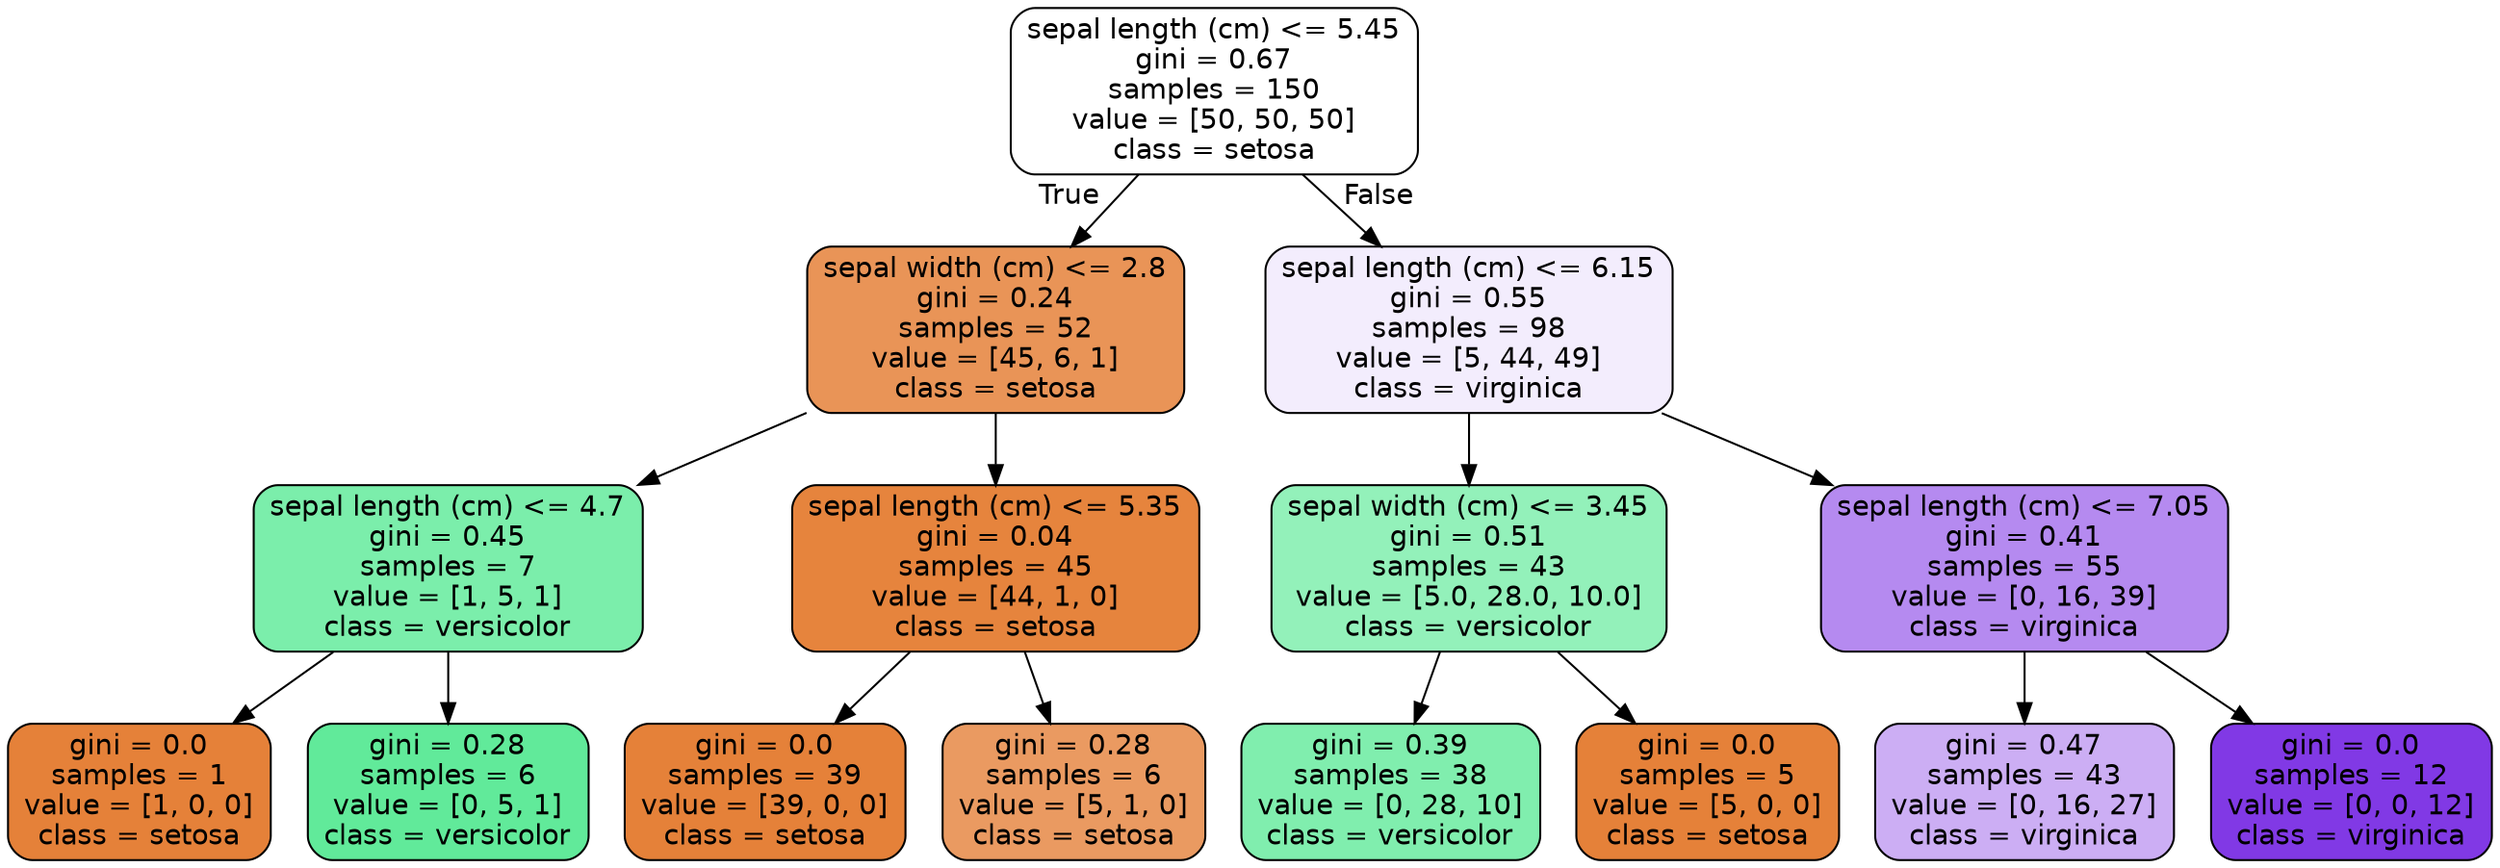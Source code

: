 digraph Tree {
node [shape=box, style="filled, rounded", color="black", fontname="helvetica"] ;
edge [fontname="helvetica"] ;
0 [label="sepal length (cm) <= 5.45\ngini = 0.67\nsamples = 150\nvalue = [50, 50, 50]\nclass = setosa", fillcolor="#ffffff"] ;
1 [label="sepal width (cm) <= 2.8\ngini = 0.24\nsamples = 52\nvalue = [45, 6, 1]\nclass = setosa", fillcolor="#e99457"] ;
0 -> 1 [labeldistance=2.5, labelangle=45, headlabel="True"] ;
2 [label="sepal length (cm) <= 4.7\ngini = 0.45\nsamples = 7\nvalue = [1, 5, 1]\nclass = versicolor", fillcolor="#7beeab"] ;
1 -> 2 ;
3 [label="gini = 0.0\nsamples = 1\nvalue = [1, 0, 0]\nclass = setosa", fillcolor="#e58139"] ;
2 -> 3 ;
4 [label="gini = 0.28\nsamples = 6\nvalue = [0, 5, 1]\nclass = versicolor", fillcolor="#61ea9a"] ;
2 -> 4 ;
5 [label="sepal length (cm) <= 5.35\ngini = 0.04\nsamples = 45\nvalue = [44, 1, 0]\nclass = setosa", fillcolor="#e6843d"] ;
1 -> 5 ;
6 [label="gini = 0.0\nsamples = 39\nvalue = [39, 0, 0]\nclass = setosa", fillcolor="#e58139"] ;
5 -> 6 ;
7 [label="gini = 0.28\nsamples = 6\nvalue = [5, 1, 0]\nclass = setosa", fillcolor="#ea9a61"] ;
5 -> 7 ;
8 [label="sepal length (cm) <= 6.15\ngini = 0.55\nsamples = 98\nvalue = [5, 44, 49]\nclass = virginica", fillcolor="#f3edfd"] ;
0 -> 8 [labeldistance=2.5, labelangle=-45, headlabel="False"] ;
9 [label="sepal width (cm) <= 3.45\ngini = 0.51\nsamples = 43\nvalue = [5.0, 28.0, 10.0]\nclass = versicolor", fillcolor="#93f1ba"] ;
8 -> 9 ;
10 [label="gini = 0.39\nsamples = 38\nvalue = [0, 28, 10]\nclass = versicolor", fillcolor="#80eeae"] ;
9 -> 10 ;
11 [label="gini = 0.0\nsamples = 5\nvalue = [5, 0, 0]\nclass = setosa", fillcolor="#e58139"] ;
9 -> 11 ;
12 [label="sepal length (cm) <= 7.05\ngini = 0.41\nsamples = 55\nvalue = [0, 16, 39]\nclass = virginica", fillcolor="#b58af0"] ;
8 -> 12 ;
13 [label="gini = 0.47\nsamples = 43\nvalue = [0, 16, 27]\nclass = virginica", fillcolor="#ccaef4"] ;
12 -> 13 ;
14 [label="gini = 0.0\nsamples = 12\nvalue = [0, 0, 12]\nclass = virginica", fillcolor="#8139e5"] ;
12 -> 14 ;
}